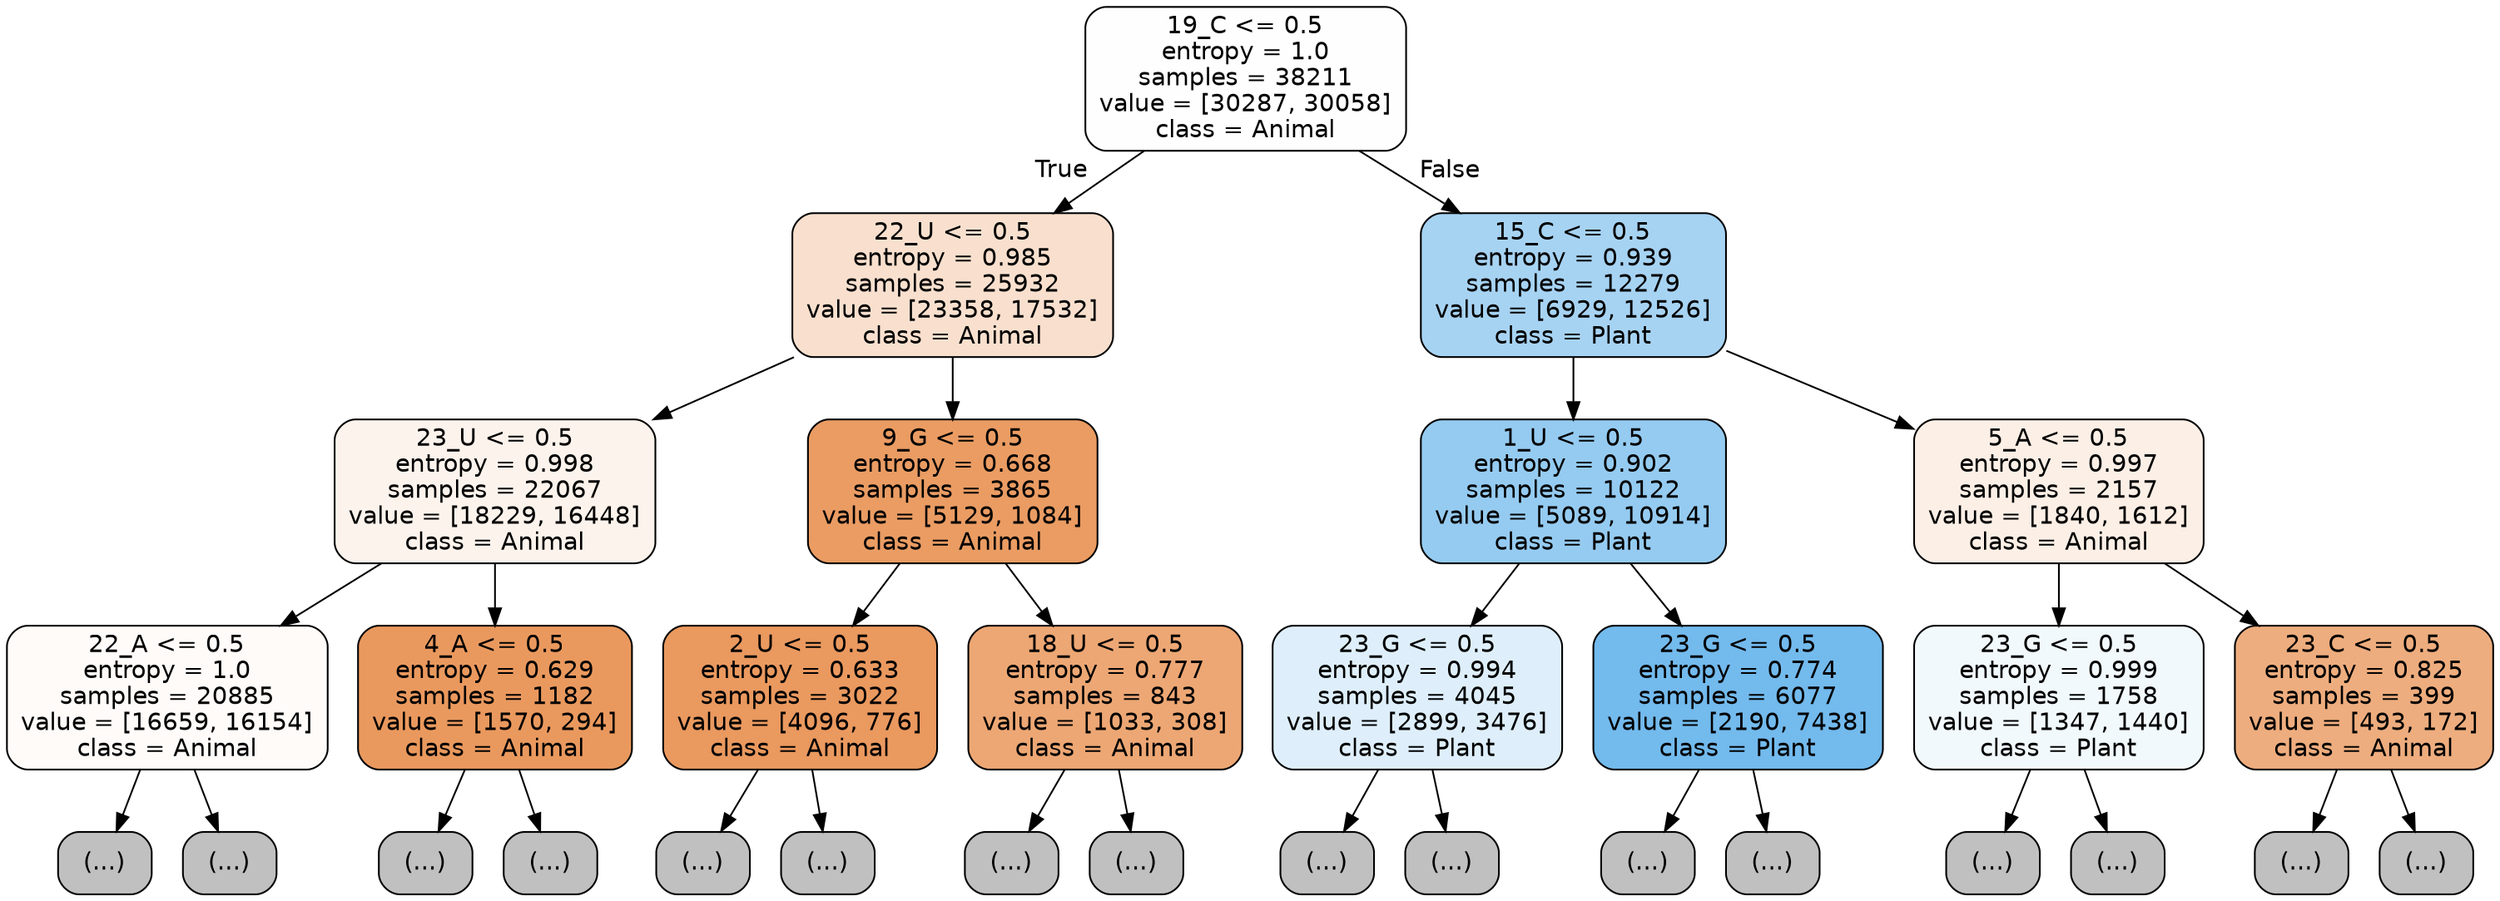 digraph Tree {
node [shape=box, style="filled, rounded", color="black", fontname="helvetica"] ;
edge [fontname="helvetica"] ;
0 [label="19_C <= 0.5\nentropy = 1.0\nsamples = 38211\nvalue = [30287, 30058]\nclass = Animal", fillcolor="#fffefe"] ;
1 [label="22_U <= 0.5\nentropy = 0.985\nsamples = 25932\nvalue = [23358, 17532]\nclass = Animal", fillcolor="#f9e0ce"] ;
0 -> 1 [labeldistance=2.5, labelangle=45, headlabel="True"] ;
2 [label="23_U <= 0.5\nentropy = 0.998\nsamples = 22067\nvalue = [18229, 16448]\nclass = Animal", fillcolor="#fcf3ec"] ;
1 -> 2 ;
3 [label="22_A <= 0.5\nentropy = 1.0\nsamples = 20885\nvalue = [16659, 16154]\nclass = Animal", fillcolor="#fefbf9"] ;
2 -> 3 ;
4 [label="(...)", fillcolor="#C0C0C0"] ;
3 -> 4 ;
9261 [label="(...)", fillcolor="#C0C0C0"] ;
3 -> 9261 ;
10472 [label="4_A <= 0.5\nentropy = 0.629\nsamples = 1182\nvalue = [1570, 294]\nclass = Animal", fillcolor="#ea995e"] ;
2 -> 10472 ;
10473 [label="(...)", fillcolor="#C0C0C0"] ;
10472 -> 10473 ;
10808 [label="(...)", fillcolor="#C0C0C0"] ;
10472 -> 10808 ;
10889 [label="9_G <= 0.5\nentropy = 0.668\nsamples = 3865\nvalue = [5129, 1084]\nclass = Animal", fillcolor="#ea9c63"] ;
1 -> 10889 ;
10890 [label="2_U <= 0.5\nentropy = 0.633\nsamples = 3022\nvalue = [4096, 776]\nclass = Animal", fillcolor="#ea995f"] ;
10889 -> 10890 ;
10891 [label="(...)", fillcolor="#C0C0C0"] ;
10890 -> 10891 ;
11668 [label="(...)", fillcolor="#C0C0C0"] ;
10890 -> 11668 ;
11945 [label="18_U <= 0.5\nentropy = 0.777\nsamples = 843\nvalue = [1033, 308]\nclass = Animal", fillcolor="#eda774"] ;
10889 -> 11945 ;
11946 [label="(...)", fillcolor="#C0C0C0"] ;
11945 -> 11946 ;
12225 [label="(...)", fillcolor="#C0C0C0"] ;
11945 -> 12225 ;
12330 [label="15_C <= 0.5\nentropy = 0.939\nsamples = 12279\nvalue = [6929, 12526]\nclass = Plant", fillcolor="#a7d3f3"] ;
0 -> 12330 [labeldistance=2.5, labelangle=-45, headlabel="False"] ;
12331 [label="1_U <= 0.5\nentropy = 0.902\nsamples = 10122\nvalue = [5089, 10914]\nclass = Plant", fillcolor="#95cbf1"] ;
12330 -> 12331 ;
12332 [label="23_G <= 0.5\nentropy = 0.994\nsamples = 4045\nvalue = [2899, 3476]\nclass = Plant", fillcolor="#deeffb"] ;
12331 -> 12332 ;
12333 [label="(...)", fillcolor="#C0C0C0"] ;
12332 -> 12333 ;
13980 [label="(...)", fillcolor="#C0C0C0"] ;
12332 -> 13980 ;
14051 [label="23_G <= 0.5\nentropy = 0.774\nsamples = 6077\nvalue = [2190, 7438]\nclass = Plant", fillcolor="#73baed"] ;
12331 -> 14051 ;
14052 [label="(...)", fillcolor="#C0C0C0"] ;
14051 -> 14052 ;
15377 [label="(...)", fillcolor="#C0C0C0"] ;
14051 -> 15377 ;
15436 [label="5_A <= 0.5\nentropy = 0.997\nsamples = 2157\nvalue = [1840, 1612]\nclass = Animal", fillcolor="#fcefe6"] ;
12330 -> 15436 ;
15437 [label="23_G <= 0.5\nentropy = 0.999\nsamples = 1758\nvalue = [1347, 1440]\nclass = Plant", fillcolor="#f2f9fd"] ;
15436 -> 15437 ;
15438 [label="(...)", fillcolor="#C0C0C0"] ;
15437 -> 15438 ;
16099 [label="(...)", fillcolor="#C0C0C0"] ;
15437 -> 16099 ;
16130 [label="23_C <= 0.5\nentropy = 0.825\nsamples = 399\nvalue = [493, 172]\nclass = Animal", fillcolor="#eead7e"] ;
15436 -> 16130 ;
16131 [label="(...)", fillcolor="#C0C0C0"] ;
16130 -> 16131 ;
16308 [label="(...)", fillcolor="#C0C0C0"] ;
16130 -> 16308 ;
}